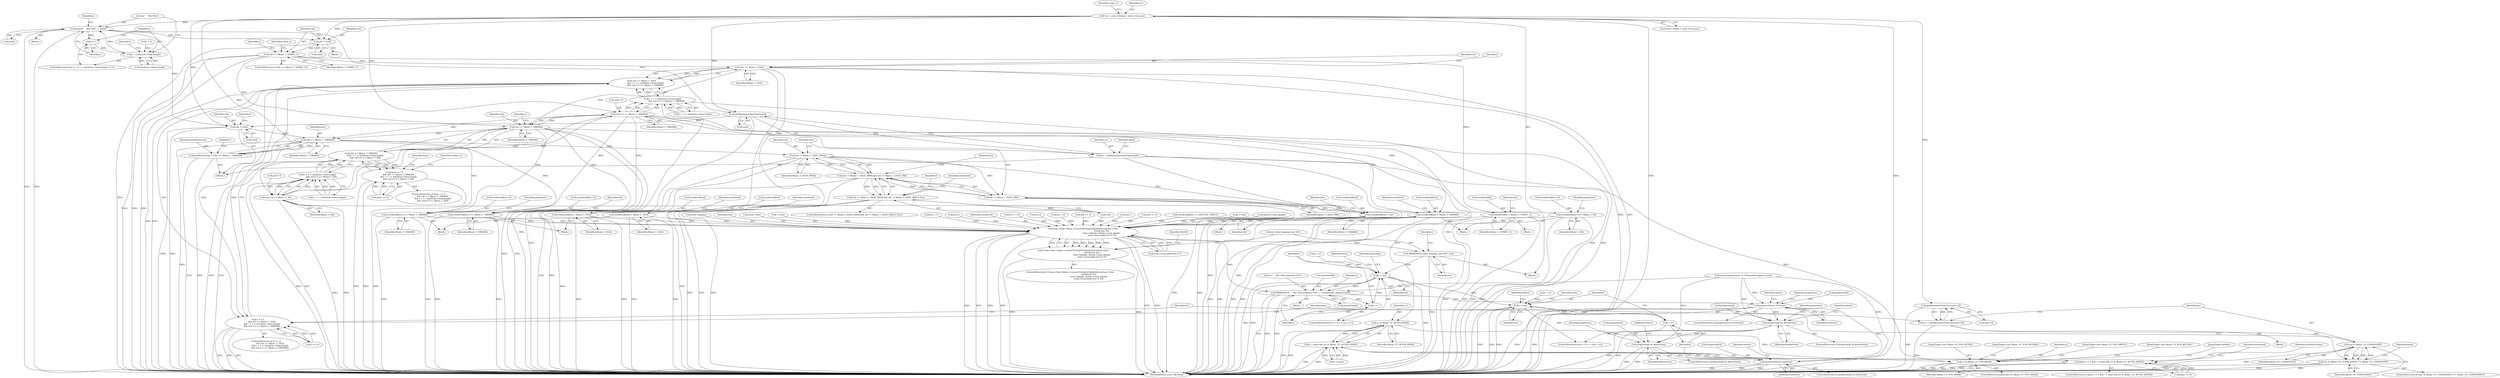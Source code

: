 digraph "0_Chrome_2953a669ec0a32a25c6250d34bf895ec0eb63d27@integer" {
"1000121" [label="(Call,*uc = item->string + item->item.pos)"];
"1000202" [label="(Call,printf(\"    %d: %4x\", i, uc[i]))"];
"1000199" [label="(Call,i++)"];
"1000190" [label="(Call,i < (int)item->item.length)"];
"1000225" [label="(Call,chr = uc[i])"];
"1000231" [label="(Call,chr == Mymr_C_VOWEL_E)"];
"1000245" [label="(Call,chr == Mymr_C_NGA)"];
"1000244" [label="(Call,chr == Mymr_C_NGA\n            && i + 2 < (int)item->item.length\n            && uc[i+1] == Mymr_C_VIRAMA)"];
"1000240" [label="(Call,i == 0\n            && chr == Mymr_C_NGA\n            && i + 2 < (int)item->item.length\n            && uc[i+1] == Mymr_C_VIRAMA)"];
"1000294" [label="(Call,chr == Mymr_C_VIRAMA)"];
"1000260" [label="(Call,uc[i+1] == Mymr_C_VIRAMA)"];
"1000248" [label="(Call,i + 2 < (int)item->item.length\n            && uc[i+1] == Mymr_C_VIRAMA)"];
"1000309" [label="(Call,uc[i+1] == Mymr_C_RA)"];
"1000297" [label="(Call,i + 1 < (int)item->item.length\n            && uc[i+1] == Mymr_C_RA)"];
"1000293" [label="(Call,chr == Mymr_C_VIRAMA\n            && i + 1 < (int)item->item.length\n            && uc[i+1] == Mymr_C_RA)"];
"1000289" [label="(Call,base >= 0\n            && chr == Mymr_C_VIRAMA\n            && i + 1 < (int)item->item.length\n            && uc[i+1] == Mymr_C_RA)"];
"1000357" [label="(Call,reordered[len+1] = Mymr_C_RA)"];
"1000611" [label="(Call,item->font->klass->convertStringToGlyphIndices(item->font,\n                                                        reordered, len,\n                                                        item->glyphs, &item->num_glyphs,\n                                                        item->item.bidiLevel % 2))"];
"1000610" [label="(Call,!item->font->klass->convertStringToGlyphIndices(item->font,\n                                                        reordered, len,\n                                                        item->glyphs, &item->num_glyphs,\n                                                        item->item.bidiLevel % 2))"];
"1000633" [label="(Call,MMDEBUG(\"after shaping: len=%d\", len))"];
"1000640" [label="(Call,i < len)"];
"1000682" [label="(Call,MMDEBUG(\"    %d: %4x property=%x\", i, reordered[i], properties[i]))"];
"1000643" [label="(Call,i++)"];
"1000722" [label="(Call,properties[i] & PreForm)"];
"1000733" [label="(Call,properties[i] & BelowForm)"];
"1000744" [label="(Call,properties[i] & AboveForm)"];
"1000755" [label="(Call,properties[i] & PostForm)"];
"1000699" [label="(Call,i < len)"];
"1000702" [label="(Call,++i)"];
"1000352" [label="(Call,reordered[len] = Mymr_C_VIRAMA)"];
"1000453" [label="(Call,reordered[len+1] = Mymr_C_VIRAMA)"];
"1000548" [label="(Call,chr == Mymr_C_VIRAMA)"];
"1000546" [label="(Call,lastWasVirama = (chr == Mymr_C_VIRAMA))"];
"1000561" [label="(Call,chr != Mymr_C_SIGN_ZWNJ)"];
"1000560" [label="(Call,chr != Mymr_C_SIGN_ZWNJ && chr != Mymr_C_SIGN_ZWJ)"];
"1000559" [label="(Call,(chr != Mymr_C_SIGN_ZWNJ && chr != Mymr_C_SIGN_ZWJ) || !len)"];
"1000564" [label="(Call,chr != Mymr_C_SIGN_ZWJ)"];
"1000570" [label="(Call,reordered[len] = chr)"];
"1000587" [label="(Call,reordered[len+1] = Mymr_C_VIRAMA)"];
"1000448" [label="(Call,reordered[len] = Mymr_C_NGA)"];
"1000582" [label="(Call,reordered[len] = Mymr_C_NGA)"];
"1000339" [label="(Call,reordered[0] = Mymr_C_VOWEL_E)"];
"1000406" [label="(Call,chr = uc[i])"];
"1000431" [label="(Call,getMyanmarCharClass(uc[i]))"];
"1000429" [label="(Call,cc = getMyanmarCharClass(uc[i]))"];
"1000444" [label="(Call,cc & Mymr_CF_AFTER_KINZI)"];
"1000440" [label="(Call,i > base && (cc & Mymr_CF_AFTER_KINZI))"];
"1000436" [label="(Call,kinzi >= 0 && i > base && (cc & Mymr_CF_AFTER_KINZI))"];
"1000491" [label="(Call,cc & Mymr_CF_POS_MASK)"];
"1000271" [label="(Call,getMyanmarCharClass(uc[i+2]))"];
"1000269" [label="(Call,mc = getMyanmarCharClass(uc[i+2]))"];
"1000279" [label="(Call,mc & Mymr_CF_CONSONANT)"];
"1000278" [label="(Call,(mc & Mymr_CF_CONSONANT) == Mymr_CF_CONSONANT)"];
"1000726" [label="(Identifier,PreForm)"];
"1000611" [label="(Call,item->font->klass->convertStringToGlyphIndices(item->font,\n                                                        reordered, len,\n                                                        item->glyphs, &item->num_glyphs,\n                                                        item->item.bidiLevel % 2))"];
"1000281" [label="(Identifier,Mymr_CF_CONSONANT)"];
"1000695" [label="(ControlStructure,for (i = 0; i < len; ++i))"];
"1000549" [label="(Identifier,chr)"];
"1000240" [label="(Call,i == 0\n            && chr == Mymr_C_NGA\n            && i + 2 < (int)item->item.length\n            && uc[i+1] == Mymr_C_VIRAMA)"];
"1000192" [label="(Call,(int)item->item.length)"];
"1000574" [label="(Identifier,chr)"];
"1000572" [label="(Identifier,reordered)"];
"1000266" [label="(Identifier,Mymr_C_VIRAMA)"];
"1000205" [label="(Call,uc[i])"];
"1000454" [label="(Call,reordered[len+1])"];
"1000199" [label="(Call,i++)"];
"1000291" [label="(Identifier,base)"];
"1000310" [label="(Call,uc[i+1])"];
"1000634" [label="(Literal,\"after shaping: len=%d\")"];
"1000186" [label="(ControlStructure,for (i = 0; i < (int)item->item.length; i++))"];
"1000561" [label="(Call,chr != Mymr_C_SIGN_ZWNJ)"];
"1000285" [label="(Identifier,kinzi)"];
"1000759" [label="(Identifier,PostForm)"];
"1000446" [label="(Identifier,Mymr_CF_AFTER_KINZI)"];
"1000445" [label="(Identifier,cc)"];
"1000231" [label="(Call,chr == Mymr_C_VOWEL_E)"];
"1000520" [label="(Call,len-1)"];
"1000701" [label="(Identifier,len)"];
"1000737" [label="(Identifier,BelowForm)"];
"1000300" [label="(Identifier,i)"];
"1000432" [label="(Call,uc[i])"];
"1000270" [label="(Identifier,mc)"];
"1000134" [label="(Identifier,vowel_e)"];
"1000793" [label="(MethodReturn,static HB_Bool)"];
"1000202" [label="(Call,printf(\"    %d: %4x\", i, uc[i]))"];
"1000309" [label="(Call,uc[i+1] == Mymr_C_RA)"];
"1000587" [label="(Call,reordered[len+1] = Mymr_C_VIRAMA)"];
"1000363" [label="(Identifier,Mymr_C_RA)"];
"1000624" [label="(Call,item->item.bidiLevel % 2)"];
"1000684" [label="(Identifier,i)"];
"1000227" [label="(Call,uc[i])"];
"1000564" [label="(Call,chr != Mymr_C_SIGN_ZWJ)"];
"1000746" [label="(Identifier,properties)"];
"1000271" [label="(Call,getMyanmarCharClass(uc[i+2]))"];
"1000290" [label="(Call,base >= 0)"];
"1000560" [label="(Call,chr != Mymr_C_SIGN_ZWNJ && chr != Mymr_C_SIGN_ZWJ)"];
"1000569" [label="(Block,)"];
"1000435" [label="(ControlStructure,if (kinzi >= 0 && i > base && (cc & Mymr_CF_AFTER_KINZI)))"];
"1000407" [label="(Identifier,chr)"];
"1000230" [label="(ControlStructure,if (chr == Mymr_C_VOWEL_E))"];
"1000722" [label="(Call,properties[i] & PreForm)"];
"1000606" [label="(Call,len += 2)"];
"1000406" [label="(Call,chr = uc[i])"];
"1000692" [label="(Identifier,openType)"];
"1000431" [label="(Call,getMyanmarCharClass(uc[i]))"];
"1000232" [label="(Identifier,chr)"];
"1000565" [label="(Identifier,chr)"];
"1000280" [label="(Identifier,mc)"];
"1000352" [label="(Call,reordered[len] = Mymr_C_VIRAMA)"];
"1000568" [label="(Identifier,len)"];
"1000356" [label="(Identifier,Mymr_C_VIRAMA)"];
"1000559" [label="(Call,(chr != Mymr_C_SIGN_ZWNJ && chr != Mymr_C_SIGN_ZWJ) || !len)"];
"1000293" [label="(Call,chr == Mymr_C_VIRAMA\n            && i + 1 < (int)item->item.length\n            && uc[i+1] == Mymr_C_RA)"];
"1000743" [label="(ControlStructure,if (properties[i] & AboveForm))"];
"1000762" [label="(Identifier,where)"];
"1000576" [label="(Identifier,len)"];
"1000563" [label="(Identifier,Mymr_C_SIGN_ZWNJ)"];
"1000547" [label="(Identifier,lastWasVirama)"];
"1000500" [label="(JumpTarget,case Mymr_CF_POS_BELOW:)"];
"1000642" [label="(Identifier,len)"];
"1000448" [label="(Call,reordered[len] = Mymr_C_NGA)"];
"1000582" [label="(Call,reordered[len] = Mymr_C_NGA)"];
"1000282" [label="(Identifier,Mymr_CF_CONSONANT)"];
"1000269" [label="(Call,mc = getMyanmarCharClass(uc[i+2]))"];
"1000239" [label="(ControlStructure,if (i == 0\n            && chr == Mymr_C_NGA\n            && i + 2 < (int)item->item.length\n            && uc[i+1] == Mymr_C_VIRAMA))"];
"1000241" [label="(Call,i == 0)"];
"1000323" [label="(Identifier,base)"];
"1000121" [label="(Call,*uc = item->string + item->item.pos)"];
"1000637" [label="(Call,i = 0)"];
"1000729" [label="(Identifier,where)"];
"1000404" [label="(Block,)"];
"1000696" [label="(Call,i = 0)"];
"1000459" [label="(Identifier,Mymr_C_VIRAMA)"];
"1000740" [label="(Identifier,where)"];
"1000644" [label="(Identifier,i)"];
"1000200" [label="(Identifier,i)"];
"1000359" [label="(Identifier,reordered)"];
"1000382" [label="(Call,reordered[len] = C_DOTTED_CIRCLE)"];
"1000566" [label="(Identifier,Mymr_C_SIGN_ZWJ)"];
"1000450" [label="(Identifier,reordered)"];
"1000318" [label="(Identifier,medial_ra)"];
"1000246" [label="(Identifier,chr)"];
"1000113" [label="(Block,)"];
"1000755" [label="(Call,properties[i] & PostForm)"];
"1000744" [label="(Call,properties[i] & AboveForm)"];
"1000343" [label="(Identifier,Mymr_C_VOWEL_E)"];
"1000289" [label="(Call,base >= 0\n            && chr == Mymr_C_VIRAMA\n            && i + 1 < (int)item->item.length\n            && uc[i+1] == Mymr_C_RA)"];
"1000493" [label="(Identifier,Mymr_CF_POS_MASK)"];
"1000387" [label="(Call,++len)"];
"1000223" [label="(Block,)"];
"1000249" [label="(Call,i + 2 < (int)item->item.length)"];
"1000620" [label="(Call,&item->num_glyphs)"];
"1000754" [label="(ControlStructure,if (properties[i] & PostForm))"];
"1000204" [label="(Identifier,i)"];
"1000429" [label="(Call,cc = getMyanmarCharClass(uc[i]))"];
"1000609" [label="(ControlStructure,if (!item->font->klass->convertStringToGlyphIndices(item->font,\n                                                        reordered, len,\n                                                        item->glyphs, &item->num_glyphs,\n                                                        item->item.bidiLevel % 2)))"];
"1000294" [label="(Call,chr == Mymr_C_VIRAMA)"];
"1000683" [label="(Literal,\"    %d: %4x property=%x\")"];
"1000277" [label="(ControlStructure,if ((mc & Mymr_CF_CONSONANT) == Mymr_CF_CONSONANT))"];
"1000570" [label="(Call,reordered[len] = chr)"];
"1000748" [label="(Identifier,AboveForm)"];
"1000267" [label="(Block,)"];
"1000366" [label="(Identifier,properties)"];
"1000734" [label="(Call,properties[i])"];
"1000562" [label="(Identifier,chr)"];
"1000455" [label="(Identifier,reordered)"];
"1000645" [label="(Block,)"];
"1000453" [label="(Call,reordered[len+1] = Mymr_C_VIRAMA)"];
"1000288" [label="(ControlStructure,if (base >= 0\n            && chr == Mymr_C_VIRAMA\n            && i + 1 < (int)item->item.length\n            && uc[i+1] == Mymr_C_RA))"];
"1000437" [label="(Call,kinzi >= 0)"];
"1000548" [label="(Call,chr == Mymr_C_VIRAMA)"];
"1000721" [label="(ControlStructure,if (properties[i] & PreForm))"];
"1000242" [label="(Identifier,i)"];
"1000244" [label="(Call,chr == Mymr_C_NGA\n            && i + 2 < (int)item->item.length\n            && uc[i+1] == Mymr_C_VIRAMA)"];
"1000233" [label="(Identifier,Mymr_C_VOWEL_E)"];
"1000546" [label="(Call,lastWasVirama = (chr == Mymr_C_VIRAMA))"];
"1000583" [label="(Call,reordered[len])"];
"1000430" [label="(Identifier,cc)"];
"1000440" [label="(Call,i > base && (cc & Mymr_CF_AFTER_KINZI))"];
"1000515" [label="(JumpTarget,default:)"];
"1000452" [label="(Identifier,Mymr_C_NGA)"];
"1000571" [label="(Call,reordered[len])"];
"1000444" [label="(Call,cc & Mymr_CF_AFTER_KINZI)"];
"1000190" [label="(Call,i < (int)item->item.length)"];
"1000248" [label="(Call,i + 2 < (int)item->item.length\n            && uc[i+1] == Mymr_C_VIRAMA)"];
"1000550" [label="(Identifier,Mymr_C_VIRAMA)"];
"1000636" [label="(ControlStructure,for (i = 0; i < len; i++))"];
"1000510" [label="(JumpTarget,case Mymr_CF_POS_AFTER:)"];
"1000650" [label="(Identifier,item)"];
"1000495" [label="(JumpTarget,case Mymr_CF_POS_BEFORE:)"];
"1000588" [label="(Call,reordered[len+1])"];
"1000617" [label="(Call,item->glyphs)"];
"1000353" [label="(Call,reordered[len])"];
"1000449" [label="(Call,reordered[len])"];
"1000492" [label="(Identifier,cc)"];
"1000616" [label="(Identifier,len)"];
"1000641" [label="(Identifier,i)"];
"1000272" [label="(Call,uc[i+2])"];
"1000261" [label="(Call,uc[i+1])"];
"1000340" [label="(Call,reordered[0])"];
"1000295" [label="(Identifier,chr)"];
"1000633" [label="(Call,MMDEBUG(\"after shaping: len=%d\", len))"];
"1000251" [label="(Identifier,i)"];
"1000298" [label="(Call,i + 1 < (int)item->item.length)"];
"1000226" [label="(Identifier,chr)"];
"1000169" [label="(Call,memset(properties, 0, 32*sizeof(unsigned char)))"];
"1000632" [label="(Identifier,FALSE)"];
"1000757" [label="(Identifier,properties)"];
"1000702" [label="(Call,++i)"];
"1000447" [label="(Block,)"];
"1000700" [label="(Identifier,i)"];
"1000643" [label="(Call,i++)"];
"1000581" [label="(Block,)"];
"1000408" [label="(Call,uc[i])"];
"1000484" [label="(Identifier,lastWasVirama)"];
"1000635" [label="(Identifier,len)"];
"1000745" [label="(Call,properties[i])"];
"1000596" [label="(Identifier,properties)"];
"1000586" [label="(Identifier,Mymr_C_NGA)"];
"1000203" [label="(Literal,\"    %d: %4x\")"];
"1000210" [label="(Identifier,i)"];
"1000236" [label="(Identifier,vowel_e)"];
"1000278" [label="(Call,(mc & Mymr_CF_CONSONANT) == Mymr_CF_CONSONANT)"];
"1000122" [label="(Identifier,uc)"];
"1000612" [label="(Call,item->font)"];
"1000703" [label="(Identifier,i)"];
"1000201" [label="(Block,)"];
"1000296" [label="(Identifier,Mymr_C_VIRAMA)"];
"1000357" [label="(Call,reordered[len+1] = Mymr_C_RA)"];
"1000245" [label="(Call,chr == Mymr_C_NGA)"];
"1000766" [label="(Identifier,item)"];
"1000733" [label="(Call,properties[i] & BelowForm)"];
"1000505" [label="(JumpTarget,case Mymr_CF_POS_ABOVE:)"];
"1000491" [label="(Call,cc & Mymr_CF_POS_MASK)"];
"1000123" [label="(Call,item->string + item->item.pos)"];
"1000358" [label="(Call,reordered[len+1])"];
"1000414" [label="(Identifier,i)"];
"1000638" [label="(Identifier,i)"];
"1000682" [label="(Call,MMDEBUG(\"    %d: %4x property=%x\", i, reordered[i], properties[i]))"];
"1000707" [label="(Identifier,where)"];
"1000438" [label="(Identifier,kinzi)"];
"1000688" [label="(Call,properties[i])"];
"1000441" [label="(Call,i > base)"];
"1000575" [label="(Call,++len)"];
"1000187" [label="(Call,i = 0)"];
"1000490" [label="(ControlStructure,switch(cc & Mymr_CF_POS_MASK))"];
"1000640" [label="(Call,i < len)"];
"1000345" [label="(Identifier,len)"];
"1000589" [label="(Identifier,reordered)"];
"1000553" [label="(Identifier,i)"];
"1000344" [label="(Call,len = 1)"];
"1000403" [label="(Identifier,i)"];
"1000685" [label="(Call,reordered[i])"];
"1000315" [label="(Identifier,Mymr_C_RA)"];
"1000732" [label="(ControlStructure,if (properties[i] & BelowForm))"];
"1000536" [label="(Call,len-2)"];
"1000567" [label="(Call,!len)"];
"1000462" [label="(Identifier,len)"];
"1000225" [label="(Call,chr = uc[i])"];
"1000558" [label="(ControlStructure,if ((chr != Mymr_C_SIGN_ZWNJ && chr != Mymr_C_SIGN_ZWJ) || !len))"];
"1000615" [label="(Identifier,reordered)"];
"1000751" [label="(Identifier,where)"];
"1000247" [label="(Identifier,Mymr_C_NGA)"];
"1000756" [label="(Call,properties[i])"];
"1000735" [label="(Identifier,properties)"];
"1000723" [label="(Call,properties[i])"];
"1000610" [label="(Call,!item->font->klass->convertStringToGlyphIndices(item->font,\n                                                        reordered, len,\n                                                        item->glyphs, &item->num_glyphs,\n                                                        item->item.bidiLevel % 2))"];
"1000699" [label="(Call,i < len)"];
"1000476" [label="(Call,len += 2)"];
"1000593" [label="(Identifier,Mymr_C_VIRAMA)"];
"1000279" [label="(Call,mc & Mymr_CF_CONSONANT)"];
"1000191" [label="(Identifier,i)"];
"1000297" [label="(Call,i + 1 < (int)item->item.length\n            && uc[i+1] == Mymr_C_RA)"];
"1000436" [label="(Call,kinzi >= 0 && i > base && (cc & Mymr_CF_AFTER_KINZI))"];
"1000339" [label="(Call,reordered[0] = Mymr_C_VOWEL_E)"];
"1000338" [label="(Block,)"];
"1000542" [label="(Call,len-2)"];
"1000260" [label="(Call,uc[i+1] == Mymr_C_VIRAMA)"];
"1000154" [label="(Call,len = 0)"];
"1000376" [label="(Call,len += 2)"];
"1000351" [label="(Block,)"];
"1000121" -> "1000113"  [label="AST: "];
"1000121" -> "1000123"  [label="CFG: "];
"1000122" -> "1000121"  [label="AST: "];
"1000123" -> "1000121"  [label="AST: "];
"1000134" -> "1000121"  [label="CFG: "];
"1000121" -> "1000793"  [label="DDG: "];
"1000121" -> "1000793"  [label="DDG: "];
"1000121" -> "1000202"  [label="DDG: "];
"1000121" -> "1000225"  [label="DDG: "];
"1000121" -> "1000260"  [label="DDG: "];
"1000121" -> "1000271"  [label="DDG: "];
"1000121" -> "1000309"  [label="DDG: "];
"1000121" -> "1000406"  [label="DDG: "];
"1000121" -> "1000431"  [label="DDG: "];
"1000202" -> "1000201"  [label="AST: "];
"1000202" -> "1000205"  [label="CFG: "];
"1000203" -> "1000202"  [label="AST: "];
"1000204" -> "1000202"  [label="AST: "];
"1000205" -> "1000202"  [label="AST: "];
"1000200" -> "1000202"  [label="CFG: "];
"1000202" -> "1000793"  [label="DDG: "];
"1000202" -> "1000793"  [label="DDG: "];
"1000202" -> "1000199"  [label="DDG: "];
"1000190" -> "1000202"  [label="DDG: "];
"1000202" -> "1000225"  [label="DDG: "];
"1000202" -> "1000406"  [label="DDG: "];
"1000202" -> "1000431"  [label="DDG: "];
"1000199" -> "1000186"  [label="AST: "];
"1000199" -> "1000200"  [label="CFG: "];
"1000200" -> "1000199"  [label="AST: "];
"1000191" -> "1000199"  [label="CFG: "];
"1000199" -> "1000190"  [label="DDG: "];
"1000190" -> "1000186"  [label="AST: "];
"1000190" -> "1000192"  [label="CFG: "];
"1000191" -> "1000190"  [label="AST: "];
"1000192" -> "1000190"  [label="AST: "];
"1000203" -> "1000190"  [label="CFG: "];
"1000210" -> "1000190"  [label="CFG: "];
"1000187" -> "1000190"  [label="DDG: "];
"1000192" -> "1000190"  [label="DDG: "];
"1000225" -> "1000223"  [label="AST: "];
"1000225" -> "1000227"  [label="CFG: "];
"1000226" -> "1000225"  [label="AST: "];
"1000227" -> "1000225"  [label="AST: "];
"1000232" -> "1000225"  [label="CFG: "];
"1000225" -> "1000793"  [label="DDG: "];
"1000225" -> "1000231"  [label="DDG: "];
"1000231" -> "1000230"  [label="AST: "];
"1000231" -> "1000233"  [label="CFG: "];
"1000232" -> "1000231"  [label="AST: "];
"1000233" -> "1000231"  [label="AST: "];
"1000236" -> "1000231"  [label="CFG: "];
"1000242" -> "1000231"  [label="CFG: "];
"1000231" -> "1000793"  [label="DDG: "];
"1000231" -> "1000793"  [label="DDG: "];
"1000231" -> "1000793"  [label="DDG: "];
"1000231" -> "1000245"  [label="DDG: "];
"1000231" -> "1000294"  [label="DDG: "];
"1000231" -> "1000339"  [label="DDG: "];
"1000245" -> "1000244"  [label="AST: "];
"1000245" -> "1000247"  [label="CFG: "];
"1000246" -> "1000245"  [label="AST: "];
"1000247" -> "1000245"  [label="AST: "];
"1000251" -> "1000245"  [label="CFG: "];
"1000244" -> "1000245"  [label="CFG: "];
"1000245" -> "1000793"  [label="DDG: "];
"1000245" -> "1000793"  [label="DDG: "];
"1000245" -> "1000244"  [label="DDG: "];
"1000245" -> "1000244"  [label="DDG: "];
"1000245" -> "1000294"  [label="DDG: "];
"1000245" -> "1000448"  [label="DDG: "];
"1000245" -> "1000582"  [label="DDG: "];
"1000244" -> "1000240"  [label="AST: "];
"1000244" -> "1000248"  [label="CFG: "];
"1000248" -> "1000244"  [label="AST: "];
"1000240" -> "1000244"  [label="CFG: "];
"1000244" -> "1000793"  [label="DDG: "];
"1000244" -> "1000793"  [label="DDG: "];
"1000244" -> "1000240"  [label="DDG: "];
"1000244" -> "1000240"  [label="DDG: "];
"1000248" -> "1000244"  [label="DDG: "];
"1000248" -> "1000244"  [label="DDG: "];
"1000240" -> "1000239"  [label="AST: "];
"1000240" -> "1000241"  [label="CFG: "];
"1000241" -> "1000240"  [label="AST: "];
"1000270" -> "1000240"  [label="CFG: "];
"1000291" -> "1000240"  [label="CFG: "];
"1000240" -> "1000793"  [label="DDG: "];
"1000240" -> "1000793"  [label="DDG: "];
"1000240" -> "1000793"  [label="DDG: "];
"1000241" -> "1000240"  [label="DDG: "];
"1000241" -> "1000240"  [label="DDG: "];
"1000294" -> "1000293"  [label="AST: "];
"1000294" -> "1000296"  [label="CFG: "];
"1000295" -> "1000294"  [label="AST: "];
"1000296" -> "1000294"  [label="AST: "];
"1000300" -> "1000294"  [label="CFG: "];
"1000293" -> "1000294"  [label="CFG: "];
"1000294" -> "1000793"  [label="DDG: "];
"1000294" -> "1000793"  [label="DDG: "];
"1000294" -> "1000260"  [label="DDG: "];
"1000294" -> "1000293"  [label="DDG: "];
"1000294" -> "1000293"  [label="DDG: "];
"1000260" -> "1000294"  [label="DDG: "];
"1000294" -> "1000352"  [label="DDG: "];
"1000294" -> "1000453"  [label="DDG: "];
"1000294" -> "1000548"  [label="DDG: "];
"1000294" -> "1000587"  [label="DDG: "];
"1000260" -> "1000248"  [label="AST: "];
"1000260" -> "1000266"  [label="CFG: "];
"1000261" -> "1000260"  [label="AST: "];
"1000266" -> "1000260"  [label="AST: "];
"1000248" -> "1000260"  [label="CFG: "];
"1000260" -> "1000793"  [label="DDG: "];
"1000260" -> "1000793"  [label="DDG: "];
"1000260" -> "1000248"  [label="DDG: "];
"1000260" -> "1000248"  [label="DDG: "];
"1000309" -> "1000260"  [label="DDG: "];
"1000260" -> "1000309"  [label="DDG: "];
"1000260" -> "1000352"  [label="DDG: "];
"1000260" -> "1000453"  [label="DDG: "];
"1000260" -> "1000548"  [label="DDG: "];
"1000260" -> "1000587"  [label="DDG: "];
"1000248" -> "1000249"  [label="CFG: "];
"1000249" -> "1000248"  [label="AST: "];
"1000248" -> "1000793"  [label="DDG: "];
"1000248" -> "1000793"  [label="DDG: "];
"1000249" -> "1000248"  [label="DDG: "];
"1000249" -> "1000248"  [label="DDG: "];
"1000309" -> "1000297"  [label="AST: "];
"1000309" -> "1000315"  [label="CFG: "];
"1000310" -> "1000309"  [label="AST: "];
"1000315" -> "1000309"  [label="AST: "];
"1000297" -> "1000309"  [label="CFG: "];
"1000309" -> "1000793"  [label="DDG: "];
"1000309" -> "1000793"  [label="DDG: "];
"1000309" -> "1000297"  [label="DDG: "];
"1000309" -> "1000297"  [label="DDG: "];
"1000309" -> "1000357"  [label="DDG: "];
"1000297" -> "1000293"  [label="AST: "];
"1000297" -> "1000298"  [label="CFG: "];
"1000298" -> "1000297"  [label="AST: "];
"1000293" -> "1000297"  [label="CFG: "];
"1000297" -> "1000793"  [label="DDG: "];
"1000297" -> "1000793"  [label="DDG: "];
"1000297" -> "1000293"  [label="DDG: "];
"1000297" -> "1000293"  [label="DDG: "];
"1000298" -> "1000297"  [label="DDG: "];
"1000298" -> "1000297"  [label="DDG: "];
"1000293" -> "1000289"  [label="AST: "];
"1000289" -> "1000293"  [label="CFG: "];
"1000293" -> "1000793"  [label="DDG: "];
"1000293" -> "1000793"  [label="DDG: "];
"1000293" -> "1000289"  [label="DDG: "];
"1000293" -> "1000289"  [label="DDG: "];
"1000289" -> "1000288"  [label="AST: "];
"1000289" -> "1000290"  [label="CFG: "];
"1000290" -> "1000289"  [label="AST: "];
"1000318" -> "1000289"  [label="CFG: "];
"1000323" -> "1000289"  [label="CFG: "];
"1000289" -> "1000793"  [label="DDG: "];
"1000289" -> "1000793"  [label="DDG: "];
"1000289" -> "1000793"  [label="DDG: "];
"1000290" -> "1000289"  [label="DDG: "];
"1000290" -> "1000289"  [label="DDG: "];
"1000357" -> "1000351"  [label="AST: "];
"1000357" -> "1000363"  [label="CFG: "];
"1000358" -> "1000357"  [label="AST: "];
"1000363" -> "1000357"  [label="AST: "];
"1000366" -> "1000357"  [label="CFG: "];
"1000357" -> "1000793"  [label="DDG: "];
"1000357" -> "1000793"  [label="DDG: "];
"1000357" -> "1000611"  [label="DDG: "];
"1000611" -> "1000610"  [label="AST: "];
"1000611" -> "1000624"  [label="CFG: "];
"1000612" -> "1000611"  [label="AST: "];
"1000615" -> "1000611"  [label="AST: "];
"1000616" -> "1000611"  [label="AST: "];
"1000617" -> "1000611"  [label="AST: "];
"1000620" -> "1000611"  [label="AST: "];
"1000624" -> "1000611"  [label="AST: "];
"1000610" -> "1000611"  [label="CFG: "];
"1000611" -> "1000793"  [label="DDG: "];
"1000611" -> "1000793"  [label="DDG: "];
"1000611" -> "1000793"  [label="DDG: "];
"1000611" -> "1000793"  [label="DDG: "];
"1000611" -> "1000793"  [label="DDG: "];
"1000611" -> "1000793"  [label="DDG: "];
"1000611" -> "1000610"  [label="DDG: "];
"1000611" -> "1000610"  [label="DDG: "];
"1000611" -> "1000610"  [label="DDG: "];
"1000611" -> "1000610"  [label="DDG: "];
"1000611" -> "1000610"  [label="DDG: "];
"1000611" -> "1000610"  [label="DDG: "];
"1000582" -> "1000611"  [label="DDG: "];
"1000448" -> "1000611"  [label="DDG: "];
"1000339" -> "1000611"  [label="DDG: "];
"1000453" -> "1000611"  [label="DDG: "];
"1000570" -> "1000611"  [label="DDG: "];
"1000382" -> "1000611"  [label="DDG: "];
"1000587" -> "1000611"  [label="DDG: "];
"1000352" -> "1000611"  [label="DDG: "];
"1000606" -> "1000611"  [label="DDG: "];
"1000376" -> "1000611"  [label="DDG: "];
"1000567" -> "1000611"  [label="DDG: "];
"1000154" -> "1000611"  [label="DDG: "];
"1000387" -> "1000611"  [label="DDG: "];
"1000476" -> "1000611"  [label="DDG: "];
"1000542" -> "1000611"  [label="DDG: "];
"1000520" -> "1000611"  [label="DDG: "];
"1000575" -> "1000611"  [label="DDG: "];
"1000344" -> "1000611"  [label="DDG: "];
"1000536" -> "1000611"  [label="DDG: "];
"1000624" -> "1000611"  [label="DDG: "];
"1000624" -> "1000611"  [label="DDG: "];
"1000611" -> "1000633"  [label="DDG: "];
"1000611" -> "1000682"  [label="DDG: "];
"1000610" -> "1000609"  [label="AST: "];
"1000632" -> "1000610"  [label="CFG: "];
"1000634" -> "1000610"  [label="CFG: "];
"1000610" -> "1000793"  [label="DDG: "];
"1000610" -> "1000793"  [label="DDG: "];
"1000633" -> "1000113"  [label="AST: "];
"1000633" -> "1000635"  [label="CFG: "];
"1000634" -> "1000633"  [label="AST: "];
"1000635" -> "1000633"  [label="AST: "];
"1000638" -> "1000633"  [label="CFG: "];
"1000633" -> "1000793"  [label="DDG: "];
"1000633" -> "1000640"  [label="DDG: "];
"1000640" -> "1000636"  [label="AST: "];
"1000640" -> "1000642"  [label="CFG: "];
"1000641" -> "1000640"  [label="AST: "];
"1000642" -> "1000640"  [label="AST: "];
"1000650" -> "1000640"  [label="CFG: "];
"1000692" -> "1000640"  [label="CFG: "];
"1000640" -> "1000793"  [label="DDG: "];
"1000640" -> "1000793"  [label="DDG: "];
"1000640" -> "1000793"  [label="DDG: "];
"1000637" -> "1000640"  [label="DDG: "];
"1000643" -> "1000640"  [label="DDG: "];
"1000640" -> "1000682"  [label="DDG: "];
"1000640" -> "1000699"  [label="DDG: "];
"1000682" -> "1000645"  [label="AST: "];
"1000682" -> "1000688"  [label="CFG: "];
"1000683" -> "1000682"  [label="AST: "];
"1000684" -> "1000682"  [label="AST: "];
"1000685" -> "1000682"  [label="AST: "];
"1000688" -> "1000682"  [label="AST: "];
"1000644" -> "1000682"  [label="CFG: "];
"1000682" -> "1000793"  [label="DDG: "];
"1000682" -> "1000793"  [label="DDG: "];
"1000682" -> "1000793"  [label="DDG: "];
"1000682" -> "1000643"  [label="DDG: "];
"1000169" -> "1000682"  [label="DDG: "];
"1000682" -> "1000722"  [label="DDG: "];
"1000643" -> "1000636"  [label="AST: "];
"1000643" -> "1000644"  [label="CFG: "];
"1000644" -> "1000643"  [label="AST: "];
"1000641" -> "1000643"  [label="CFG: "];
"1000722" -> "1000721"  [label="AST: "];
"1000722" -> "1000726"  [label="CFG: "];
"1000723" -> "1000722"  [label="AST: "];
"1000726" -> "1000722"  [label="AST: "];
"1000729" -> "1000722"  [label="CFG: "];
"1000735" -> "1000722"  [label="CFG: "];
"1000722" -> "1000793"  [label="DDG: "];
"1000722" -> "1000793"  [label="DDG: "];
"1000169" -> "1000722"  [label="DDG: "];
"1000755" -> "1000722"  [label="DDG: "];
"1000722" -> "1000733"  [label="DDG: "];
"1000733" -> "1000732"  [label="AST: "];
"1000733" -> "1000737"  [label="CFG: "];
"1000734" -> "1000733"  [label="AST: "];
"1000737" -> "1000733"  [label="AST: "];
"1000740" -> "1000733"  [label="CFG: "];
"1000746" -> "1000733"  [label="CFG: "];
"1000733" -> "1000793"  [label="DDG: "];
"1000733" -> "1000793"  [label="DDG: "];
"1000169" -> "1000733"  [label="DDG: "];
"1000733" -> "1000744"  [label="DDG: "];
"1000744" -> "1000743"  [label="AST: "];
"1000744" -> "1000748"  [label="CFG: "];
"1000745" -> "1000744"  [label="AST: "];
"1000748" -> "1000744"  [label="AST: "];
"1000751" -> "1000744"  [label="CFG: "];
"1000757" -> "1000744"  [label="CFG: "];
"1000744" -> "1000793"  [label="DDG: "];
"1000744" -> "1000793"  [label="DDG: "];
"1000169" -> "1000744"  [label="DDG: "];
"1000744" -> "1000755"  [label="DDG: "];
"1000755" -> "1000754"  [label="AST: "];
"1000755" -> "1000759"  [label="CFG: "];
"1000756" -> "1000755"  [label="AST: "];
"1000759" -> "1000755"  [label="AST: "];
"1000762" -> "1000755"  [label="CFG: "];
"1000703" -> "1000755"  [label="CFG: "];
"1000755" -> "1000793"  [label="DDG: "];
"1000755" -> "1000793"  [label="DDG: "];
"1000755" -> "1000793"  [label="DDG: "];
"1000169" -> "1000755"  [label="DDG: "];
"1000699" -> "1000695"  [label="AST: "];
"1000699" -> "1000701"  [label="CFG: "];
"1000700" -> "1000699"  [label="AST: "];
"1000701" -> "1000699"  [label="AST: "];
"1000707" -> "1000699"  [label="CFG: "];
"1000766" -> "1000699"  [label="CFG: "];
"1000699" -> "1000793"  [label="DDG: "];
"1000699" -> "1000793"  [label="DDG: "];
"1000699" -> "1000793"  [label="DDG: "];
"1000696" -> "1000699"  [label="DDG: "];
"1000702" -> "1000699"  [label="DDG: "];
"1000699" -> "1000702"  [label="DDG: "];
"1000702" -> "1000695"  [label="AST: "];
"1000702" -> "1000703"  [label="CFG: "];
"1000703" -> "1000702"  [label="AST: "];
"1000700" -> "1000702"  [label="CFG: "];
"1000352" -> "1000351"  [label="AST: "];
"1000352" -> "1000356"  [label="CFG: "];
"1000353" -> "1000352"  [label="AST: "];
"1000356" -> "1000352"  [label="AST: "];
"1000359" -> "1000352"  [label="CFG: "];
"1000352" -> "1000793"  [label="DDG: "];
"1000352" -> "1000793"  [label="DDG: "];
"1000453" -> "1000447"  [label="AST: "];
"1000453" -> "1000459"  [label="CFG: "];
"1000454" -> "1000453"  [label="AST: "];
"1000459" -> "1000453"  [label="AST: "];
"1000462" -> "1000453"  [label="CFG: "];
"1000453" -> "1000793"  [label="DDG: "];
"1000453" -> "1000793"  [label="DDG: "];
"1000548" -> "1000453"  [label="DDG: "];
"1000548" -> "1000546"  [label="AST: "];
"1000548" -> "1000550"  [label="CFG: "];
"1000549" -> "1000548"  [label="AST: "];
"1000550" -> "1000548"  [label="AST: "];
"1000546" -> "1000548"  [label="CFG: "];
"1000548" -> "1000793"  [label="DDG: "];
"1000548" -> "1000546"  [label="DDG: "];
"1000548" -> "1000546"  [label="DDG: "];
"1000406" -> "1000548"  [label="DDG: "];
"1000548" -> "1000561"  [label="DDG: "];
"1000548" -> "1000587"  [label="DDG: "];
"1000546" -> "1000404"  [label="AST: "];
"1000547" -> "1000546"  [label="AST: "];
"1000553" -> "1000546"  [label="CFG: "];
"1000546" -> "1000793"  [label="DDG: "];
"1000546" -> "1000793"  [label="DDG: "];
"1000561" -> "1000560"  [label="AST: "];
"1000561" -> "1000563"  [label="CFG: "];
"1000562" -> "1000561"  [label="AST: "];
"1000563" -> "1000561"  [label="AST: "];
"1000565" -> "1000561"  [label="CFG: "];
"1000560" -> "1000561"  [label="CFG: "];
"1000561" -> "1000793"  [label="DDG: "];
"1000561" -> "1000793"  [label="DDG: "];
"1000561" -> "1000560"  [label="DDG: "];
"1000561" -> "1000560"  [label="DDG: "];
"1000561" -> "1000564"  [label="DDG: "];
"1000561" -> "1000570"  [label="DDG: "];
"1000560" -> "1000559"  [label="AST: "];
"1000560" -> "1000564"  [label="CFG: "];
"1000564" -> "1000560"  [label="AST: "];
"1000568" -> "1000560"  [label="CFG: "];
"1000559" -> "1000560"  [label="CFG: "];
"1000560" -> "1000793"  [label="DDG: "];
"1000560" -> "1000793"  [label="DDG: "];
"1000560" -> "1000559"  [label="DDG: "];
"1000560" -> "1000559"  [label="DDG: "];
"1000564" -> "1000560"  [label="DDG: "];
"1000564" -> "1000560"  [label="DDG: "];
"1000559" -> "1000558"  [label="AST: "];
"1000559" -> "1000567"  [label="CFG: "];
"1000567" -> "1000559"  [label="AST: "];
"1000572" -> "1000559"  [label="CFG: "];
"1000403" -> "1000559"  [label="CFG: "];
"1000559" -> "1000793"  [label="DDG: "];
"1000559" -> "1000793"  [label="DDG: "];
"1000559" -> "1000793"  [label="DDG: "];
"1000567" -> "1000559"  [label="DDG: "];
"1000564" -> "1000566"  [label="CFG: "];
"1000565" -> "1000564"  [label="AST: "];
"1000566" -> "1000564"  [label="AST: "];
"1000564" -> "1000793"  [label="DDG: "];
"1000564" -> "1000793"  [label="DDG: "];
"1000564" -> "1000570"  [label="DDG: "];
"1000570" -> "1000569"  [label="AST: "];
"1000570" -> "1000574"  [label="CFG: "];
"1000571" -> "1000570"  [label="AST: "];
"1000574" -> "1000570"  [label="AST: "];
"1000576" -> "1000570"  [label="CFG: "];
"1000570" -> "1000793"  [label="DDG: "];
"1000570" -> "1000793"  [label="DDG: "];
"1000587" -> "1000581"  [label="AST: "];
"1000587" -> "1000593"  [label="CFG: "];
"1000588" -> "1000587"  [label="AST: "];
"1000593" -> "1000587"  [label="AST: "];
"1000596" -> "1000587"  [label="CFG: "];
"1000587" -> "1000793"  [label="DDG: "];
"1000587" -> "1000793"  [label="DDG: "];
"1000448" -> "1000447"  [label="AST: "];
"1000448" -> "1000452"  [label="CFG: "];
"1000449" -> "1000448"  [label="AST: "];
"1000452" -> "1000448"  [label="AST: "];
"1000455" -> "1000448"  [label="CFG: "];
"1000448" -> "1000793"  [label="DDG: "];
"1000448" -> "1000793"  [label="DDG: "];
"1000582" -> "1000581"  [label="AST: "];
"1000582" -> "1000586"  [label="CFG: "];
"1000583" -> "1000582"  [label="AST: "];
"1000586" -> "1000582"  [label="AST: "];
"1000589" -> "1000582"  [label="CFG: "];
"1000582" -> "1000793"  [label="DDG: "];
"1000582" -> "1000793"  [label="DDG: "];
"1000339" -> "1000338"  [label="AST: "];
"1000339" -> "1000343"  [label="CFG: "];
"1000340" -> "1000339"  [label="AST: "];
"1000343" -> "1000339"  [label="AST: "];
"1000345" -> "1000339"  [label="CFG: "];
"1000339" -> "1000793"  [label="DDG: "];
"1000339" -> "1000793"  [label="DDG: "];
"1000406" -> "1000404"  [label="AST: "];
"1000406" -> "1000408"  [label="CFG: "];
"1000407" -> "1000406"  [label="AST: "];
"1000408" -> "1000406"  [label="AST: "];
"1000414" -> "1000406"  [label="CFG: "];
"1000406" -> "1000793"  [label="DDG: "];
"1000406" -> "1000793"  [label="DDG: "];
"1000431" -> "1000406"  [label="DDG: "];
"1000431" -> "1000429"  [label="AST: "];
"1000431" -> "1000432"  [label="CFG: "];
"1000432" -> "1000431"  [label="AST: "];
"1000429" -> "1000431"  [label="CFG: "];
"1000431" -> "1000793"  [label="DDG: "];
"1000431" -> "1000429"  [label="DDG: "];
"1000429" -> "1000404"  [label="AST: "];
"1000430" -> "1000429"  [label="AST: "];
"1000438" -> "1000429"  [label="CFG: "];
"1000429" -> "1000793"  [label="DDG: "];
"1000429" -> "1000793"  [label="DDG: "];
"1000429" -> "1000444"  [label="DDG: "];
"1000429" -> "1000491"  [label="DDG: "];
"1000444" -> "1000440"  [label="AST: "];
"1000444" -> "1000446"  [label="CFG: "];
"1000445" -> "1000444"  [label="AST: "];
"1000446" -> "1000444"  [label="AST: "];
"1000440" -> "1000444"  [label="CFG: "];
"1000444" -> "1000793"  [label="DDG: "];
"1000444" -> "1000793"  [label="DDG: "];
"1000444" -> "1000440"  [label="DDG: "];
"1000444" -> "1000440"  [label="DDG: "];
"1000444" -> "1000491"  [label="DDG: "];
"1000440" -> "1000436"  [label="AST: "];
"1000440" -> "1000441"  [label="CFG: "];
"1000441" -> "1000440"  [label="AST: "];
"1000436" -> "1000440"  [label="CFG: "];
"1000440" -> "1000793"  [label="DDG: "];
"1000440" -> "1000793"  [label="DDG: "];
"1000440" -> "1000436"  [label="DDG: "];
"1000440" -> "1000436"  [label="DDG: "];
"1000441" -> "1000440"  [label="DDG: "];
"1000441" -> "1000440"  [label="DDG: "];
"1000436" -> "1000435"  [label="AST: "];
"1000436" -> "1000437"  [label="CFG: "];
"1000437" -> "1000436"  [label="AST: "];
"1000450" -> "1000436"  [label="CFG: "];
"1000484" -> "1000436"  [label="CFG: "];
"1000436" -> "1000793"  [label="DDG: "];
"1000436" -> "1000793"  [label="DDG: "];
"1000437" -> "1000436"  [label="DDG: "];
"1000437" -> "1000436"  [label="DDG: "];
"1000491" -> "1000490"  [label="AST: "];
"1000491" -> "1000493"  [label="CFG: "];
"1000492" -> "1000491"  [label="AST: "];
"1000493" -> "1000491"  [label="AST: "];
"1000495" -> "1000491"  [label="CFG: "];
"1000500" -> "1000491"  [label="CFG: "];
"1000505" -> "1000491"  [label="CFG: "];
"1000510" -> "1000491"  [label="CFG: "];
"1000515" -> "1000491"  [label="CFG: "];
"1000491" -> "1000793"  [label="DDG: "];
"1000491" -> "1000793"  [label="DDG: "];
"1000491" -> "1000793"  [label="DDG: "];
"1000271" -> "1000269"  [label="AST: "];
"1000271" -> "1000272"  [label="CFG: "];
"1000272" -> "1000271"  [label="AST: "];
"1000269" -> "1000271"  [label="CFG: "];
"1000271" -> "1000793"  [label="DDG: "];
"1000271" -> "1000269"  [label="DDG: "];
"1000269" -> "1000267"  [label="AST: "];
"1000270" -> "1000269"  [label="AST: "];
"1000280" -> "1000269"  [label="CFG: "];
"1000269" -> "1000793"  [label="DDG: "];
"1000269" -> "1000279"  [label="DDG: "];
"1000279" -> "1000278"  [label="AST: "];
"1000279" -> "1000281"  [label="CFG: "];
"1000280" -> "1000279"  [label="AST: "];
"1000281" -> "1000279"  [label="AST: "];
"1000282" -> "1000279"  [label="CFG: "];
"1000279" -> "1000793"  [label="DDG: "];
"1000279" -> "1000278"  [label="DDG: "];
"1000279" -> "1000278"  [label="DDG: "];
"1000278" -> "1000279"  [label="DDG: "];
"1000278" -> "1000277"  [label="AST: "];
"1000278" -> "1000282"  [label="CFG: "];
"1000282" -> "1000278"  [label="AST: "];
"1000285" -> "1000278"  [label="CFG: "];
"1000291" -> "1000278"  [label="CFG: "];
"1000278" -> "1000793"  [label="DDG: "];
"1000278" -> "1000793"  [label="DDG: "];
"1000278" -> "1000793"  [label="DDG: "];
}
